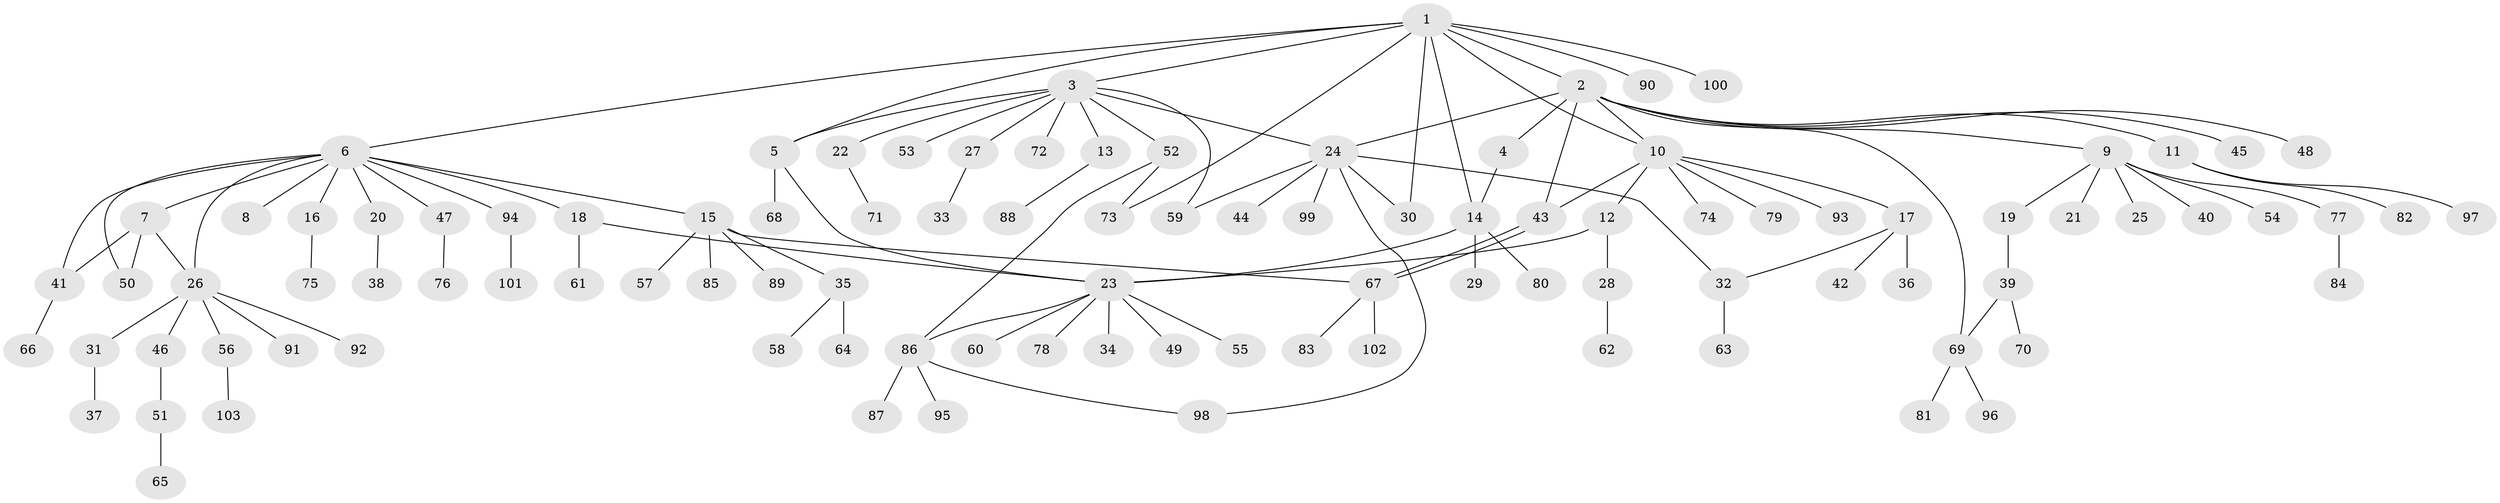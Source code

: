 // Generated by graph-tools (version 1.1) at 2025/50/03/09/25 03:50:00]
// undirected, 103 vertices, 122 edges
graph export_dot {
graph [start="1"]
  node [color=gray90,style=filled];
  1;
  2;
  3;
  4;
  5;
  6;
  7;
  8;
  9;
  10;
  11;
  12;
  13;
  14;
  15;
  16;
  17;
  18;
  19;
  20;
  21;
  22;
  23;
  24;
  25;
  26;
  27;
  28;
  29;
  30;
  31;
  32;
  33;
  34;
  35;
  36;
  37;
  38;
  39;
  40;
  41;
  42;
  43;
  44;
  45;
  46;
  47;
  48;
  49;
  50;
  51;
  52;
  53;
  54;
  55;
  56;
  57;
  58;
  59;
  60;
  61;
  62;
  63;
  64;
  65;
  66;
  67;
  68;
  69;
  70;
  71;
  72;
  73;
  74;
  75;
  76;
  77;
  78;
  79;
  80;
  81;
  82;
  83;
  84;
  85;
  86;
  87;
  88;
  89;
  90;
  91;
  92;
  93;
  94;
  95;
  96;
  97;
  98;
  99;
  100;
  101;
  102;
  103;
  1 -- 2;
  1 -- 3;
  1 -- 5;
  1 -- 6;
  1 -- 10;
  1 -- 14;
  1 -- 30;
  1 -- 73;
  1 -- 90;
  1 -- 100;
  2 -- 4;
  2 -- 9;
  2 -- 10;
  2 -- 11;
  2 -- 24;
  2 -- 43;
  2 -- 45;
  2 -- 48;
  2 -- 69;
  3 -- 5;
  3 -- 13;
  3 -- 22;
  3 -- 24;
  3 -- 27;
  3 -- 52;
  3 -- 53;
  3 -- 59;
  3 -- 72;
  4 -- 14;
  5 -- 23;
  5 -- 68;
  6 -- 7;
  6 -- 8;
  6 -- 15;
  6 -- 16;
  6 -- 18;
  6 -- 20;
  6 -- 26;
  6 -- 41;
  6 -- 47;
  6 -- 50;
  6 -- 94;
  7 -- 26;
  7 -- 41;
  7 -- 50;
  9 -- 19;
  9 -- 21;
  9 -- 25;
  9 -- 40;
  9 -- 54;
  9 -- 77;
  10 -- 12;
  10 -- 17;
  10 -- 43;
  10 -- 74;
  10 -- 79;
  10 -- 93;
  11 -- 82;
  11 -- 97;
  12 -- 23;
  12 -- 28;
  13 -- 88;
  14 -- 23;
  14 -- 29;
  14 -- 80;
  15 -- 35;
  15 -- 57;
  15 -- 67;
  15 -- 85;
  15 -- 89;
  16 -- 75;
  17 -- 32;
  17 -- 36;
  17 -- 42;
  18 -- 23;
  18 -- 61;
  19 -- 39;
  20 -- 38;
  22 -- 71;
  23 -- 34;
  23 -- 49;
  23 -- 55;
  23 -- 60;
  23 -- 78;
  23 -- 86;
  24 -- 30;
  24 -- 32;
  24 -- 44;
  24 -- 59;
  24 -- 98;
  24 -- 99;
  26 -- 31;
  26 -- 46;
  26 -- 56;
  26 -- 91;
  26 -- 92;
  27 -- 33;
  28 -- 62;
  31 -- 37;
  32 -- 63;
  35 -- 58;
  35 -- 64;
  39 -- 69;
  39 -- 70;
  41 -- 66;
  43 -- 67;
  43 -- 67;
  46 -- 51;
  47 -- 76;
  51 -- 65;
  52 -- 73;
  52 -- 86;
  56 -- 103;
  67 -- 83;
  67 -- 102;
  69 -- 81;
  69 -- 96;
  77 -- 84;
  86 -- 87;
  86 -- 95;
  86 -- 98;
  94 -- 101;
}
